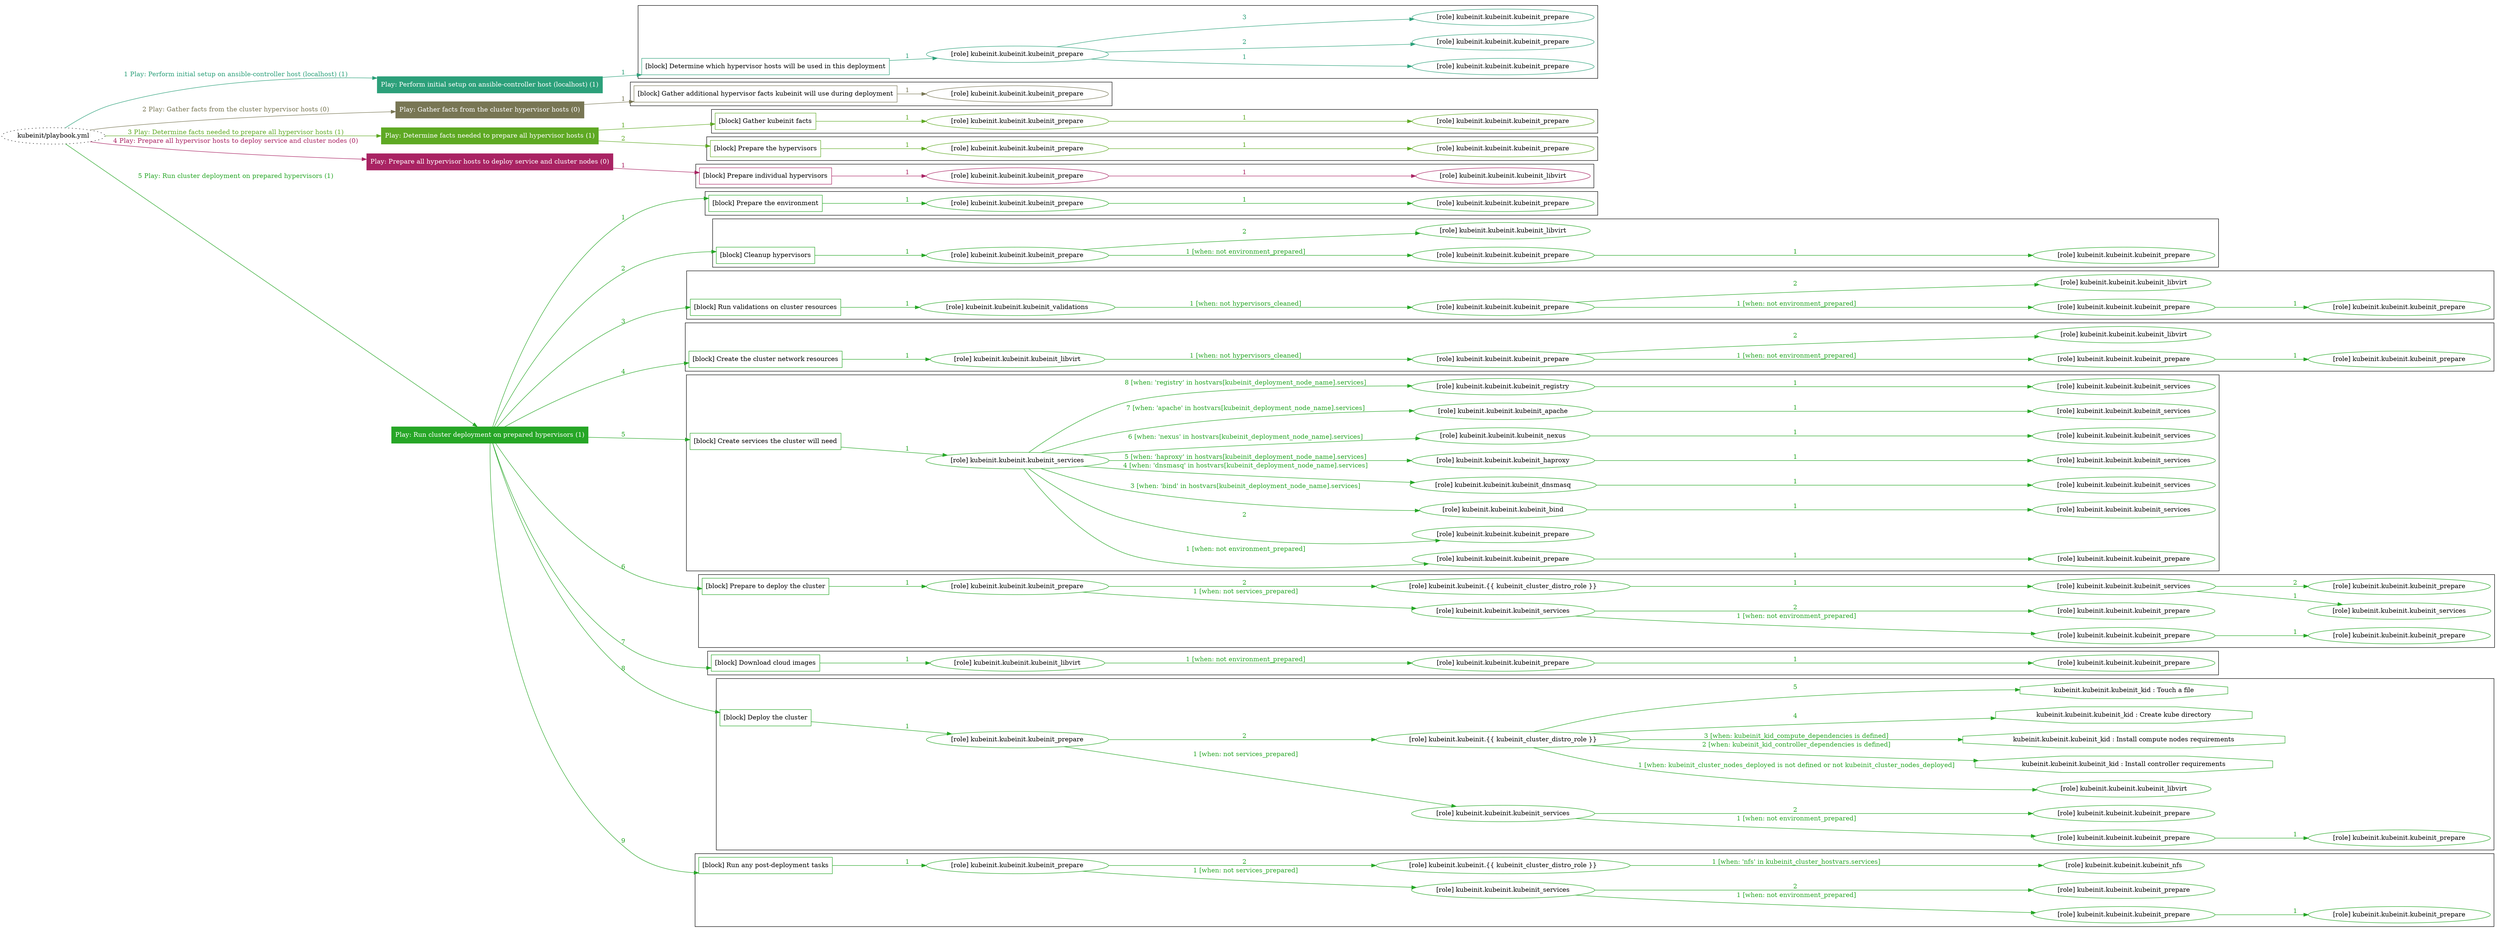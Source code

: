 digraph {
	graph [concentrate=true ordering=in rankdir=LR ratio=fill]
	edge [esep=5 sep=10]
	"kubeinit/playbook.yml" [URL="/home/runner/work/kubeinit/kubeinit/kubeinit/playbook.yml" id=playbook_45fd678a style=dotted]
	"kubeinit/playbook.yml" -> play_376bae9d [label="1 Play: Perform initial setup on ansible-controller host (localhost) (1)" color="#2ca07a" fontcolor="#2ca07a" id=edge_playbook_45fd678a_play_376bae9d labeltooltip="1 Play: Perform initial setup on ansible-controller host (localhost) (1)" tooltip="1 Play: Perform initial setup on ansible-controller host (localhost) (1)"]
	subgraph "Play: Perform initial setup on ansible-controller host (localhost) (1)" {
		play_376bae9d [label="Play: Perform initial setup on ansible-controller host (localhost) (1)" URL="/home/runner/work/kubeinit/kubeinit/kubeinit/playbook.yml" color="#2ca07a" fontcolor="#ffffff" id=play_376bae9d shape=box style=filled tooltip=localhost]
		play_376bae9d -> block_233821d1 [label=1 color="#2ca07a" fontcolor="#2ca07a" id=edge_1_play_376bae9d_block_233821d1 labeltooltip=1 tooltip=1]
		subgraph cluster_block_233821d1 {
			block_233821d1 [label="[block] Determine which hypervisor hosts will be used in this deployment" URL="/home/runner/work/kubeinit/kubeinit/kubeinit/playbook.yml" color="#2ca07a" id=block_233821d1 labeltooltip="Determine which hypervisor hosts will be used in this deployment" shape=box tooltip="Determine which hypervisor hosts will be used in this deployment"]
			block_233821d1 -> role_be4a40f1 [label="1 " color="#2ca07a" fontcolor="#2ca07a" id=edge_1_block_233821d1_role_be4a40f1 labeltooltip="1 " tooltip="1 "]
			subgraph "kubeinit.kubeinit.kubeinit_prepare" {
				role_be4a40f1 [label="[role] kubeinit.kubeinit.kubeinit_prepare" URL="/home/runner/work/kubeinit/kubeinit/kubeinit/playbook.yml" color="#2ca07a" id=role_be4a40f1 tooltip="kubeinit.kubeinit.kubeinit_prepare"]
				role_be4a40f1 -> role_fe95a66f [label="1 " color="#2ca07a" fontcolor="#2ca07a" id=edge_1_role_be4a40f1_role_fe95a66f labeltooltip="1 " tooltip="1 "]
				subgraph "kubeinit.kubeinit.kubeinit_prepare" {
					role_fe95a66f [label="[role] kubeinit.kubeinit.kubeinit_prepare" URL="/home/runner/.ansible/collections/ansible_collections/kubeinit/kubeinit/roles/kubeinit_prepare/tasks/build_hypervisors_group.yml" color="#2ca07a" id=role_fe95a66f tooltip="kubeinit.kubeinit.kubeinit_prepare"]
				}
				role_be4a40f1 -> role_d4097fd9 [label="2 " color="#2ca07a" fontcolor="#2ca07a" id=edge_2_role_be4a40f1_role_d4097fd9 labeltooltip="2 " tooltip="2 "]
				subgraph "kubeinit.kubeinit.kubeinit_prepare" {
					role_d4097fd9 [label="[role] kubeinit.kubeinit.kubeinit_prepare" URL="/home/runner/.ansible/collections/ansible_collections/kubeinit/kubeinit/roles/kubeinit_prepare/tasks/build_hypervisors_group.yml" color="#2ca07a" id=role_d4097fd9 tooltip="kubeinit.kubeinit.kubeinit_prepare"]
				}
				role_be4a40f1 -> role_b31da68c [label="3 " color="#2ca07a" fontcolor="#2ca07a" id=edge_3_role_be4a40f1_role_b31da68c labeltooltip="3 " tooltip="3 "]
				subgraph "kubeinit.kubeinit.kubeinit_prepare" {
					role_b31da68c [label="[role] kubeinit.kubeinit.kubeinit_prepare" URL="/home/runner/.ansible/collections/ansible_collections/kubeinit/kubeinit/roles/kubeinit_prepare/tasks/build_hypervisors_group.yml" color="#2ca07a" id=role_b31da68c tooltip="kubeinit.kubeinit.kubeinit_prepare"]
				}
			}
		}
	}
	"kubeinit/playbook.yml" -> play_ebeb1e98 [label="2 Play: Gather facts from the cluster hypervisor hosts (0)" color="#787654" fontcolor="#787654" id=edge_playbook_45fd678a_play_ebeb1e98 labeltooltip="2 Play: Gather facts from the cluster hypervisor hosts (0)" tooltip="2 Play: Gather facts from the cluster hypervisor hosts (0)"]
	subgraph "Play: Gather facts from the cluster hypervisor hosts (0)" {
		play_ebeb1e98 [label="Play: Gather facts from the cluster hypervisor hosts (0)" URL="/home/runner/work/kubeinit/kubeinit/kubeinit/playbook.yml" color="#787654" fontcolor="#ffffff" id=play_ebeb1e98 shape=box style=filled tooltip="Play: Gather facts from the cluster hypervisor hosts (0)"]
		play_ebeb1e98 -> block_9317583a [label=1 color="#787654" fontcolor="#787654" id=edge_1_play_ebeb1e98_block_9317583a labeltooltip=1 tooltip=1]
		subgraph cluster_block_9317583a {
			block_9317583a [label="[block] Gather additional hypervisor facts kubeinit will use during deployment" URL="/home/runner/work/kubeinit/kubeinit/kubeinit/playbook.yml" color="#787654" id=block_9317583a labeltooltip="Gather additional hypervisor facts kubeinit will use during deployment" shape=box tooltip="Gather additional hypervisor facts kubeinit will use during deployment"]
			block_9317583a -> role_b0a55667 [label="1 " color="#787654" fontcolor="#787654" id=edge_1_block_9317583a_role_b0a55667 labeltooltip="1 " tooltip="1 "]
			subgraph "kubeinit.kubeinit.kubeinit_prepare" {
				role_b0a55667 [label="[role] kubeinit.kubeinit.kubeinit_prepare" URL="/home/runner/work/kubeinit/kubeinit/kubeinit/playbook.yml" color="#787654" id=role_b0a55667 tooltip="kubeinit.kubeinit.kubeinit_prepare"]
			}
		}
	}
	"kubeinit/playbook.yml" -> play_f2d4be3b [label="3 Play: Determine facts needed to prepare all hypervisor hosts (1)" color="#5ea923" fontcolor="#5ea923" id=edge_playbook_45fd678a_play_f2d4be3b labeltooltip="3 Play: Determine facts needed to prepare all hypervisor hosts (1)" tooltip="3 Play: Determine facts needed to prepare all hypervisor hosts (1)"]
	subgraph "Play: Determine facts needed to prepare all hypervisor hosts (1)" {
		play_f2d4be3b [label="Play: Determine facts needed to prepare all hypervisor hosts (1)" URL="/home/runner/work/kubeinit/kubeinit/kubeinit/playbook.yml" color="#5ea923" fontcolor="#ffffff" id=play_f2d4be3b shape=box style=filled tooltip=localhost]
		play_f2d4be3b -> block_19f836ed [label=1 color="#5ea923" fontcolor="#5ea923" id=edge_1_play_f2d4be3b_block_19f836ed labeltooltip=1 tooltip=1]
		subgraph cluster_block_19f836ed {
			block_19f836ed [label="[block] Gather kubeinit facts" URL="/home/runner/work/kubeinit/kubeinit/kubeinit/playbook.yml" color="#5ea923" id=block_19f836ed labeltooltip="Gather kubeinit facts" shape=box tooltip="Gather kubeinit facts"]
			block_19f836ed -> role_85833094 [label="1 " color="#5ea923" fontcolor="#5ea923" id=edge_1_block_19f836ed_role_85833094 labeltooltip="1 " tooltip="1 "]
			subgraph "kubeinit.kubeinit.kubeinit_prepare" {
				role_85833094 [label="[role] kubeinit.kubeinit.kubeinit_prepare" URL="/home/runner/work/kubeinit/kubeinit/kubeinit/playbook.yml" color="#5ea923" id=role_85833094 tooltip="kubeinit.kubeinit.kubeinit_prepare"]
				role_85833094 -> role_f6c1496a [label="1 " color="#5ea923" fontcolor="#5ea923" id=edge_1_role_85833094_role_f6c1496a labeltooltip="1 " tooltip="1 "]
				subgraph "kubeinit.kubeinit.kubeinit_prepare" {
					role_f6c1496a [label="[role] kubeinit.kubeinit.kubeinit_prepare" URL="/home/runner/.ansible/collections/ansible_collections/kubeinit/kubeinit/roles/kubeinit_prepare/tasks/gather_kubeinit_facts.yml" color="#5ea923" id=role_f6c1496a tooltip="kubeinit.kubeinit.kubeinit_prepare"]
				}
			}
		}
		play_f2d4be3b -> block_0a83ab97 [label=2 color="#5ea923" fontcolor="#5ea923" id=edge_2_play_f2d4be3b_block_0a83ab97 labeltooltip=2 tooltip=2]
		subgraph cluster_block_0a83ab97 {
			block_0a83ab97 [label="[block] Prepare the hypervisors" URL="/home/runner/work/kubeinit/kubeinit/kubeinit/playbook.yml" color="#5ea923" id=block_0a83ab97 labeltooltip="Prepare the hypervisors" shape=box tooltip="Prepare the hypervisors"]
			block_0a83ab97 -> role_cd533469 [label="1 " color="#5ea923" fontcolor="#5ea923" id=edge_1_block_0a83ab97_role_cd533469 labeltooltip="1 " tooltip="1 "]
			subgraph "kubeinit.kubeinit.kubeinit_prepare" {
				role_cd533469 [label="[role] kubeinit.kubeinit.kubeinit_prepare" URL="/home/runner/work/kubeinit/kubeinit/kubeinit/playbook.yml" color="#5ea923" id=role_cd533469 tooltip="kubeinit.kubeinit.kubeinit_prepare"]
				role_cd533469 -> role_d1a1faf5 [label="1 " color="#5ea923" fontcolor="#5ea923" id=edge_1_role_cd533469_role_d1a1faf5 labeltooltip="1 " tooltip="1 "]
				subgraph "kubeinit.kubeinit.kubeinit_prepare" {
					role_d1a1faf5 [label="[role] kubeinit.kubeinit.kubeinit_prepare" URL="/home/runner/.ansible/collections/ansible_collections/kubeinit/kubeinit/roles/kubeinit_prepare/tasks/gather_kubeinit_facts.yml" color="#5ea923" id=role_d1a1faf5 tooltip="kubeinit.kubeinit.kubeinit_prepare"]
				}
			}
		}
	}
	"kubeinit/playbook.yml" -> play_a014f252 [label="4 Play: Prepare all hypervisor hosts to deploy service and cluster nodes (0)" color="#a92363" fontcolor="#a92363" id=edge_playbook_45fd678a_play_a014f252 labeltooltip="4 Play: Prepare all hypervisor hosts to deploy service and cluster nodes (0)" tooltip="4 Play: Prepare all hypervisor hosts to deploy service and cluster nodes (0)"]
	subgraph "Play: Prepare all hypervisor hosts to deploy service and cluster nodes (0)" {
		play_a014f252 [label="Play: Prepare all hypervisor hosts to deploy service and cluster nodes (0)" URL="/home/runner/work/kubeinit/kubeinit/kubeinit/playbook.yml" color="#a92363" fontcolor="#ffffff" id=play_a014f252 shape=box style=filled tooltip="Play: Prepare all hypervisor hosts to deploy service and cluster nodes (0)"]
		play_a014f252 -> block_ded876a7 [label=1 color="#a92363" fontcolor="#a92363" id=edge_1_play_a014f252_block_ded876a7 labeltooltip=1 tooltip=1]
		subgraph cluster_block_ded876a7 {
			block_ded876a7 [label="[block] Prepare individual hypervisors" URL="/home/runner/work/kubeinit/kubeinit/kubeinit/playbook.yml" color="#a92363" id=block_ded876a7 labeltooltip="Prepare individual hypervisors" shape=box tooltip="Prepare individual hypervisors"]
			block_ded876a7 -> role_7f8a72e3 [label="1 " color="#a92363" fontcolor="#a92363" id=edge_1_block_ded876a7_role_7f8a72e3 labeltooltip="1 " tooltip="1 "]
			subgraph "kubeinit.kubeinit.kubeinit_prepare" {
				role_7f8a72e3 [label="[role] kubeinit.kubeinit.kubeinit_prepare" URL="/home/runner/work/kubeinit/kubeinit/kubeinit/playbook.yml" color="#a92363" id=role_7f8a72e3 tooltip="kubeinit.kubeinit.kubeinit_prepare"]
				role_7f8a72e3 -> role_8cd3d6c2 [label="1 " color="#a92363" fontcolor="#a92363" id=edge_1_role_7f8a72e3_role_8cd3d6c2 labeltooltip="1 " tooltip="1 "]
				subgraph "kubeinit.kubeinit.kubeinit_libvirt" {
					role_8cd3d6c2 [label="[role] kubeinit.kubeinit.kubeinit_libvirt" URL="/home/runner/.ansible/collections/ansible_collections/kubeinit/kubeinit/roles/kubeinit_prepare/tasks/prepare_hypervisor.yml" color="#a92363" id=role_8cd3d6c2 tooltip="kubeinit.kubeinit.kubeinit_libvirt"]
				}
			}
		}
	}
	"kubeinit/playbook.yml" -> play_9a990821 [label="5 Play: Run cluster deployment on prepared hypervisors (1)" color="#26a626" fontcolor="#26a626" id=edge_playbook_45fd678a_play_9a990821 labeltooltip="5 Play: Run cluster deployment on prepared hypervisors (1)" tooltip="5 Play: Run cluster deployment on prepared hypervisors (1)"]
	subgraph "Play: Run cluster deployment on prepared hypervisors (1)" {
		play_9a990821 [label="Play: Run cluster deployment on prepared hypervisors (1)" URL="/home/runner/work/kubeinit/kubeinit/kubeinit/playbook.yml" color="#26a626" fontcolor="#ffffff" id=play_9a990821 shape=box style=filled tooltip=localhost]
		play_9a990821 -> block_57ac4847 [label=1 color="#26a626" fontcolor="#26a626" id=edge_1_play_9a990821_block_57ac4847 labeltooltip=1 tooltip=1]
		subgraph cluster_block_57ac4847 {
			block_57ac4847 [label="[block] Prepare the environment" URL="/home/runner/work/kubeinit/kubeinit/kubeinit/playbook.yml" color="#26a626" id=block_57ac4847 labeltooltip="Prepare the environment" shape=box tooltip="Prepare the environment"]
			block_57ac4847 -> role_d3f3e065 [label="1 " color="#26a626" fontcolor="#26a626" id=edge_1_block_57ac4847_role_d3f3e065 labeltooltip="1 " tooltip="1 "]
			subgraph "kubeinit.kubeinit.kubeinit_prepare" {
				role_d3f3e065 [label="[role] kubeinit.kubeinit.kubeinit_prepare" URL="/home/runner/work/kubeinit/kubeinit/kubeinit/playbook.yml" color="#26a626" id=role_d3f3e065 tooltip="kubeinit.kubeinit.kubeinit_prepare"]
				role_d3f3e065 -> role_3e6c8208 [label="1 " color="#26a626" fontcolor="#26a626" id=edge_1_role_d3f3e065_role_3e6c8208 labeltooltip="1 " tooltip="1 "]
				subgraph "kubeinit.kubeinit.kubeinit_prepare" {
					role_3e6c8208 [label="[role] kubeinit.kubeinit.kubeinit_prepare" URL="/home/runner/.ansible/collections/ansible_collections/kubeinit/kubeinit/roles/kubeinit_prepare/tasks/gather_kubeinit_facts.yml" color="#26a626" id=role_3e6c8208 tooltip="kubeinit.kubeinit.kubeinit_prepare"]
				}
			}
		}
		play_9a990821 -> block_ce26da5e [label=2 color="#26a626" fontcolor="#26a626" id=edge_2_play_9a990821_block_ce26da5e labeltooltip=2 tooltip=2]
		subgraph cluster_block_ce26da5e {
			block_ce26da5e [label="[block] Cleanup hypervisors" URL="/home/runner/work/kubeinit/kubeinit/kubeinit/playbook.yml" color="#26a626" id=block_ce26da5e labeltooltip="Cleanup hypervisors" shape=box tooltip="Cleanup hypervisors"]
			block_ce26da5e -> role_9545e1b0 [label="1 " color="#26a626" fontcolor="#26a626" id=edge_1_block_ce26da5e_role_9545e1b0 labeltooltip="1 " tooltip="1 "]
			subgraph "kubeinit.kubeinit.kubeinit_prepare" {
				role_9545e1b0 [label="[role] kubeinit.kubeinit.kubeinit_prepare" URL="/home/runner/work/kubeinit/kubeinit/kubeinit/playbook.yml" color="#26a626" id=role_9545e1b0 tooltip="kubeinit.kubeinit.kubeinit_prepare"]
				role_9545e1b0 -> role_8a349579 [label="1 [when: not environment_prepared]" color="#26a626" fontcolor="#26a626" id=edge_1_role_9545e1b0_role_8a349579 labeltooltip="1 [when: not environment_prepared]" tooltip="1 [when: not environment_prepared]"]
				subgraph "kubeinit.kubeinit.kubeinit_prepare" {
					role_8a349579 [label="[role] kubeinit.kubeinit.kubeinit_prepare" URL="/home/runner/.ansible/collections/ansible_collections/kubeinit/kubeinit/roles/kubeinit_prepare/tasks/cleanup_hypervisors.yml" color="#26a626" id=role_8a349579 tooltip="kubeinit.kubeinit.kubeinit_prepare"]
					role_8a349579 -> role_fd1faba4 [label="1 " color="#26a626" fontcolor="#26a626" id=edge_1_role_8a349579_role_fd1faba4 labeltooltip="1 " tooltip="1 "]
					subgraph "kubeinit.kubeinit.kubeinit_prepare" {
						role_fd1faba4 [label="[role] kubeinit.kubeinit.kubeinit_prepare" URL="/home/runner/.ansible/collections/ansible_collections/kubeinit/kubeinit/roles/kubeinit_prepare/tasks/gather_kubeinit_facts.yml" color="#26a626" id=role_fd1faba4 tooltip="kubeinit.kubeinit.kubeinit_prepare"]
					}
				}
				role_9545e1b0 -> role_2e5cda83 [label="2 " color="#26a626" fontcolor="#26a626" id=edge_2_role_9545e1b0_role_2e5cda83 labeltooltip="2 " tooltip="2 "]
				subgraph "kubeinit.kubeinit.kubeinit_libvirt" {
					role_2e5cda83 [label="[role] kubeinit.kubeinit.kubeinit_libvirt" URL="/home/runner/.ansible/collections/ansible_collections/kubeinit/kubeinit/roles/kubeinit_prepare/tasks/cleanup_hypervisors.yml" color="#26a626" id=role_2e5cda83 tooltip="kubeinit.kubeinit.kubeinit_libvirt"]
				}
			}
		}
		play_9a990821 -> block_f1e3d3e3 [label=3 color="#26a626" fontcolor="#26a626" id=edge_3_play_9a990821_block_f1e3d3e3 labeltooltip=3 tooltip=3]
		subgraph cluster_block_f1e3d3e3 {
			block_f1e3d3e3 [label="[block] Run validations on cluster resources" URL="/home/runner/work/kubeinit/kubeinit/kubeinit/playbook.yml" color="#26a626" id=block_f1e3d3e3 labeltooltip="Run validations on cluster resources" shape=box tooltip="Run validations on cluster resources"]
			block_f1e3d3e3 -> role_e246262a [label="1 " color="#26a626" fontcolor="#26a626" id=edge_1_block_f1e3d3e3_role_e246262a labeltooltip="1 " tooltip="1 "]
			subgraph "kubeinit.kubeinit.kubeinit_validations" {
				role_e246262a [label="[role] kubeinit.kubeinit.kubeinit_validations" URL="/home/runner/work/kubeinit/kubeinit/kubeinit/playbook.yml" color="#26a626" id=role_e246262a tooltip="kubeinit.kubeinit.kubeinit_validations"]
				role_e246262a -> role_d25a98af [label="1 [when: not hypervisors_cleaned]" color="#26a626" fontcolor="#26a626" id=edge_1_role_e246262a_role_d25a98af labeltooltip="1 [when: not hypervisors_cleaned]" tooltip="1 [when: not hypervisors_cleaned]"]
				subgraph "kubeinit.kubeinit.kubeinit_prepare" {
					role_d25a98af [label="[role] kubeinit.kubeinit.kubeinit_prepare" URL="/home/runner/.ansible/collections/ansible_collections/kubeinit/kubeinit/roles/kubeinit_validations/tasks/main.yml" color="#26a626" id=role_d25a98af tooltip="kubeinit.kubeinit.kubeinit_prepare"]
					role_d25a98af -> role_287dbc01 [label="1 [when: not environment_prepared]" color="#26a626" fontcolor="#26a626" id=edge_1_role_d25a98af_role_287dbc01 labeltooltip="1 [when: not environment_prepared]" tooltip="1 [when: not environment_prepared]"]
					subgraph "kubeinit.kubeinit.kubeinit_prepare" {
						role_287dbc01 [label="[role] kubeinit.kubeinit.kubeinit_prepare" URL="/home/runner/.ansible/collections/ansible_collections/kubeinit/kubeinit/roles/kubeinit_prepare/tasks/cleanup_hypervisors.yml" color="#26a626" id=role_287dbc01 tooltip="kubeinit.kubeinit.kubeinit_prepare"]
						role_287dbc01 -> role_1b86ce89 [label="1 " color="#26a626" fontcolor="#26a626" id=edge_1_role_287dbc01_role_1b86ce89 labeltooltip="1 " tooltip="1 "]
						subgraph "kubeinit.kubeinit.kubeinit_prepare" {
							role_1b86ce89 [label="[role] kubeinit.kubeinit.kubeinit_prepare" URL="/home/runner/.ansible/collections/ansible_collections/kubeinit/kubeinit/roles/kubeinit_prepare/tasks/gather_kubeinit_facts.yml" color="#26a626" id=role_1b86ce89 tooltip="kubeinit.kubeinit.kubeinit_prepare"]
						}
					}
					role_d25a98af -> role_015d07b6 [label="2 " color="#26a626" fontcolor="#26a626" id=edge_2_role_d25a98af_role_015d07b6 labeltooltip="2 " tooltip="2 "]
					subgraph "kubeinit.kubeinit.kubeinit_libvirt" {
						role_015d07b6 [label="[role] kubeinit.kubeinit.kubeinit_libvirt" URL="/home/runner/.ansible/collections/ansible_collections/kubeinit/kubeinit/roles/kubeinit_prepare/tasks/cleanup_hypervisors.yml" color="#26a626" id=role_015d07b6 tooltip="kubeinit.kubeinit.kubeinit_libvirt"]
					}
				}
			}
		}
		play_9a990821 -> block_d9a8015d [label=4 color="#26a626" fontcolor="#26a626" id=edge_4_play_9a990821_block_d9a8015d labeltooltip=4 tooltip=4]
		subgraph cluster_block_d9a8015d {
			block_d9a8015d [label="[block] Create the cluster network resources" URL="/home/runner/work/kubeinit/kubeinit/kubeinit/playbook.yml" color="#26a626" id=block_d9a8015d labeltooltip="Create the cluster network resources" shape=box tooltip="Create the cluster network resources"]
			block_d9a8015d -> role_fe7cd54e [label="1 " color="#26a626" fontcolor="#26a626" id=edge_1_block_d9a8015d_role_fe7cd54e labeltooltip="1 " tooltip="1 "]
			subgraph "kubeinit.kubeinit.kubeinit_libvirt" {
				role_fe7cd54e [label="[role] kubeinit.kubeinit.kubeinit_libvirt" URL="/home/runner/work/kubeinit/kubeinit/kubeinit/playbook.yml" color="#26a626" id=role_fe7cd54e tooltip="kubeinit.kubeinit.kubeinit_libvirt"]
				role_fe7cd54e -> role_7145554e [label="1 [when: not hypervisors_cleaned]" color="#26a626" fontcolor="#26a626" id=edge_1_role_fe7cd54e_role_7145554e labeltooltip="1 [when: not hypervisors_cleaned]" tooltip="1 [when: not hypervisors_cleaned]"]
				subgraph "kubeinit.kubeinit.kubeinit_prepare" {
					role_7145554e [label="[role] kubeinit.kubeinit.kubeinit_prepare" URL="/home/runner/.ansible/collections/ansible_collections/kubeinit/kubeinit/roles/kubeinit_libvirt/tasks/create_network.yml" color="#26a626" id=role_7145554e tooltip="kubeinit.kubeinit.kubeinit_prepare"]
					role_7145554e -> role_e163d684 [label="1 [when: not environment_prepared]" color="#26a626" fontcolor="#26a626" id=edge_1_role_7145554e_role_e163d684 labeltooltip="1 [when: not environment_prepared]" tooltip="1 [when: not environment_prepared]"]
					subgraph "kubeinit.kubeinit.kubeinit_prepare" {
						role_e163d684 [label="[role] kubeinit.kubeinit.kubeinit_prepare" URL="/home/runner/.ansible/collections/ansible_collections/kubeinit/kubeinit/roles/kubeinit_prepare/tasks/cleanup_hypervisors.yml" color="#26a626" id=role_e163d684 tooltip="kubeinit.kubeinit.kubeinit_prepare"]
						role_e163d684 -> role_35d55440 [label="1 " color="#26a626" fontcolor="#26a626" id=edge_1_role_e163d684_role_35d55440 labeltooltip="1 " tooltip="1 "]
						subgraph "kubeinit.kubeinit.kubeinit_prepare" {
							role_35d55440 [label="[role] kubeinit.kubeinit.kubeinit_prepare" URL="/home/runner/.ansible/collections/ansible_collections/kubeinit/kubeinit/roles/kubeinit_prepare/tasks/gather_kubeinit_facts.yml" color="#26a626" id=role_35d55440 tooltip="kubeinit.kubeinit.kubeinit_prepare"]
						}
					}
					role_7145554e -> role_aa2feed0 [label="2 " color="#26a626" fontcolor="#26a626" id=edge_2_role_7145554e_role_aa2feed0 labeltooltip="2 " tooltip="2 "]
					subgraph "kubeinit.kubeinit.kubeinit_libvirt" {
						role_aa2feed0 [label="[role] kubeinit.kubeinit.kubeinit_libvirt" URL="/home/runner/.ansible/collections/ansible_collections/kubeinit/kubeinit/roles/kubeinit_prepare/tasks/cleanup_hypervisors.yml" color="#26a626" id=role_aa2feed0 tooltip="kubeinit.kubeinit.kubeinit_libvirt"]
					}
				}
			}
		}
		play_9a990821 -> block_95b808ed [label=5 color="#26a626" fontcolor="#26a626" id=edge_5_play_9a990821_block_95b808ed labeltooltip=5 tooltip=5]
		subgraph cluster_block_95b808ed {
			block_95b808ed [label="[block] Create services the cluster will need" URL="/home/runner/work/kubeinit/kubeinit/kubeinit/playbook.yml" color="#26a626" id=block_95b808ed labeltooltip="Create services the cluster will need" shape=box tooltip="Create services the cluster will need"]
			block_95b808ed -> role_1ab96747 [label="1 " color="#26a626" fontcolor="#26a626" id=edge_1_block_95b808ed_role_1ab96747 labeltooltip="1 " tooltip="1 "]
			subgraph "kubeinit.kubeinit.kubeinit_services" {
				role_1ab96747 [label="[role] kubeinit.kubeinit.kubeinit_services" URL="/home/runner/work/kubeinit/kubeinit/kubeinit/playbook.yml" color="#26a626" id=role_1ab96747 tooltip="kubeinit.kubeinit.kubeinit_services"]
				role_1ab96747 -> role_f426c39d [label="1 [when: not environment_prepared]" color="#26a626" fontcolor="#26a626" id=edge_1_role_1ab96747_role_f426c39d labeltooltip="1 [when: not environment_prepared]" tooltip="1 [when: not environment_prepared]"]
				subgraph "kubeinit.kubeinit.kubeinit_prepare" {
					role_f426c39d [label="[role] kubeinit.kubeinit.kubeinit_prepare" URL="/home/runner/.ansible/collections/ansible_collections/kubeinit/kubeinit/roles/kubeinit_services/tasks/main.yml" color="#26a626" id=role_f426c39d tooltip="kubeinit.kubeinit.kubeinit_prepare"]
					role_f426c39d -> role_3d4068b4 [label="1 " color="#26a626" fontcolor="#26a626" id=edge_1_role_f426c39d_role_3d4068b4 labeltooltip="1 " tooltip="1 "]
					subgraph "kubeinit.kubeinit.kubeinit_prepare" {
						role_3d4068b4 [label="[role] kubeinit.kubeinit.kubeinit_prepare" URL="/home/runner/.ansible/collections/ansible_collections/kubeinit/kubeinit/roles/kubeinit_prepare/tasks/gather_kubeinit_facts.yml" color="#26a626" id=role_3d4068b4 tooltip="kubeinit.kubeinit.kubeinit_prepare"]
					}
				}
				role_1ab96747 -> role_8bf4809b [label="2 " color="#26a626" fontcolor="#26a626" id=edge_2_role_1ab96747_role_8bf4809b labeltooltip="2 " tooltip="2 "]
				subgraph "kubeinit.kubeinit.kubeinit_prepare" {
					role_8bf4809b [label="[role] kubeinit.kubeinit.kubeinit_prepare" URL="/home/runner/.ansible/collections/ansible_collections/kubeinit/kubeinit/roles/kubeinit_services/tasks/00_create_service_pod.yml" color="#26a626" id=role_8bf4809b tooltip="kubeinit.kubeinit.kubeinit_prepare"]
				}
				role_1ab96747 -> role_bf60667f [label="3 [when: 'bind' in hostvars[kubeinit_deployment_node_name].services]" color="#26a626" fontcolor="#26a626" id=edge_3_role_1ab96747_role_bf60667f labeltooltip="3 [when: 'bind' in hostvars[kubeinit_deployment_node_name].services]" tooltip="3 [when: 'bind' in hostvars[kubeinit_deployment_node_name].services]"]
				subgraph "kubeinit.kubeinit.kubeinit_bind" {
					role_bf60667f [label="[role] kubeinit.kubeinit.kubeinit_bind" URL="/home/runner/.ansible/collections/ansible_collections/kubeinit/kubeinit/roles/kubeinit_services/tasks/start_services_containers.yml" color="#26a626" id=role_bf60667f tooltip="kubeinit.kubeinit.kubeinit_bind"]
					role_bf60667f -> role_f0cac618 [label="1 " color="#26a626" fontcolor="#26a626" id=edge_1_role_bf60667f_role_f0cac618 labeltooltip="1 " tooltip="1 "]
					subgraph "kubeinit.kubeinit.kubeinit_services" {
						role_f0cac618 [label="[role] kubeinit.kubeinit.kubeinit_services" URL="/home/runner/.ansible/collections/ansible_collections/kubeinit/kubeinit/roles/kubeinit_bind/tasks/main.yml" color="#26a626" id=role_f0cac618 tooltip="kubeinit.kubeinit.kubeinit_services"]
					}
				}
				role_1ab96747 -> role_a83f6bdb [label="4 [when: 'dnsmasq' in hostvars[kubeinit_deployment_node_name].services]" color="#26a626" fontcolor="#26a626" id=edge_4_role_1ab96747_role_a83f6bdb labeltooltip="4 [when: 'dnsmasq' in hostvars[kubeinit_deployment_node_name].services]" tooltip="4 [when: 'dnsmasq' in hostvars[kubeinit_deployment_node_name].services]"]
				subgraph "kubeinit.kubeinit.kubeinit_dnsmasq" {
					role_a83f6bdb [label="[role] kubeinit.kubeinit.kubeinit_dnsmasq" URL="/home/runner/.ansible/collections/ansible_collections/kubeinit/kubeinit/roles/kubeinit_services/tasks/start_services_containers.yml" color="#26a626" id=role_a83f6bdb tooltip="kubeinit.kubeinit.kubeinit_dnsmasq"]
					role_a83f6bdb -> role_04b9c9b6 [label="1 " color="#26a626" fontcolor="#26a626" id=edge_1_role_a83f6bdb_role_04b9c9b6 labeltooltip="1 " tooltip="1 "]
					subgraph "kubeinit.kubeinit.kubeinit_services" {
						role_04b9c9b6 [label="[role] kubeinit.kubeinit.kubeinit_services" URL="/home/runner/.ansible/collections/ansible_collections/kubeinit/kubeinit/roles/kubeinit_dnsmasq/tasks/main.yml" color="#26a626" id=role_04b9c9b6 tooltip="kubeinit.kubeinit.kubeinit_services"]
					}
				}
				role_1ab96747 -> role_45f73c58 [label="5 [when: 'haproxy' in hostvars[kubeinit_deployment_node_name].services]" color="#26a626" fontcolor="#26a626" id=edge_5_role_1ab96747_role_45f73c58 labeltooltip="5 [when: 'haproxy' in hostvars[kubeinit_deployment_node_name].services]" tooltip="5 [when: 'haproxy' in hostvars[kubeinit_deployment_node_name].services]"]
				subgraph "kubeinit.kubeinit.kubeinit_haproxy" {
					role_45f73c58 [label="[role] kubeinit.kubeinit.kubeinit_haproxy" URL="/home/runner/.ansible/collections/ansible_collections/kubeinit/kubeinit/roles/kubeinit_services/tasks/start_services_containers.yml" color="#26a626" id=role_45f73c58 tooltip="kubeinit.kubeinit.kubeinit_haproxy"]
					role_45f73c58 -> role_38019f03 [label="1 " color="#26a626" fontcolor="#26a626" id=edge_1_role_45f73c58_role_38019f03 labeltooltip="1 " tooltip="1 "]
					subgraph "kubeinit.kubeinit.kubeinit_services" {
						role_38019f03 [label="[role] kubeinit.kubeinit.kubeinit_services" URL="/home/runner/.ansible/collections/ansible_collections/kubeinit/kubeinit/roles/kubeinit_haproxy/tasks/main.yml" color="#26a626" id=role_38019f03 tooltip="kubeinit.kubeinit.kubeinit_services"]
					}
				}
				role_1ab96747 -> role_7b9b9fc6 [label="6 [when: 'nexus' in hostvars[kubeinit_deployment_node_name].services]" color="#26a626" fontcolor="#26a626" id=edge_6_role_1ab96747_role_7b9b9fc6 labeltooltip="6 [when: 'nexus' in hostvars[kubeinit_deployment_node_name].services]" tooltip="6 [when: 'nexus' in hostvars[kubeinit_deployment_node_name].services]"]
				subgraph "kubeinit.kubeinit.kubeinit_nexus" {
					role_7b9b9fc6 [label="[role] kubeinit.kubeinit.kubeinit_nexus" URL="/home/runner/.ansible/collections/ansible_collections/kubeinit/kubeinit/roles/kubeinit_services/tasks/start_services_containers.yml" color="#26a626" id=role_7b9b9fc6 tooltip="kubeinit.kubeinit.kubeinit_nexus"]
					role_7b9b9fc6 -> role_3a211615 [label="1 " color="#26a626" fontcolor="#26a626" id=edge_1_role_7b9b9fc6_role_3a211615 labeltooltip="1 " tooltip="1 "]
					subgraph "kubeinit.kubeinit.kubeinit_services" {
						role_3a211615 [label="[role] kubeinit.kubeinit.kubeinit_services" URL="/home/runner/.ansible/collections/ansible_collections/kubeinit/kubeinit/roles/kubeinit_nexus/tasks/main.yml" color="#26a626" id=role_3a211615 tooltip="kubeinit.kubeinit.kubeinit_services"]
					}
				}
				role_1ab96747 -> role_56275a71 [label="7 [when: 'apache' in hostvars[kubeinit_deployment_node_name].services]" color="#26a626" fontcolor="#26a626" id=edge_7_role_1ab96747_role_56275a71 labeltooltip="7 [when: 'apache' in hostvars[kubeinit_deployment_node_name].services]" tooltip="7 [when: 'apache' in hostvars[kubeinit_deployment_node_name].services]"]
				subgraph "kubeinit.kubeinit.kubeinit_apache" {
					role_56275a71 [label="[role] kubeinit.kubeinit.kubeinit_apache" URL="/home/runner/.ansible/collections/ansible_collections/kubeinit/kubeinit/roles/kubeinit_services/tasks/start_services_containers.yml" color="#26a626" id=role_56275a71 tooltip="kubeinit.kubeinit.kubeinit_apache"]
					role_56275a71 -> role_afc1dc92 [label="1 " color="#26a626" fontcolor="#26a626" id=edge_1_role_56275a71_role_afc1dc92 labeltooltip="1 " tooltip="1 "]
					subgraph "kubeinit.kubeinit.kubeinit_services" {
						role_afc1dc92 [label="[role] kubeinit.kubeinit.kubeinit_services" URL="/home/runner/.ansible/collections/ansible_collections/kubeinit/kubeinit/roles/kubeinit_apache/tasks/main.yml" color="#26a626" id=role_afc1dc92 tooltip="kubeinit.kubeinit.kubeinit_services"]
					}
				}
				role_1ab96747 -> role_c0499bc5 [label="8 [when: 'registry' in hostvars[kubeinit_deployment_node_name].services]" color="#26a626" fontcolor="#26a626" id=edge_8_role_1ab96747_role_c0499bc5 labeltooltip="8 [when: 'registry' in hostvars[kubeinit_deployment_node_name].services]" tooltip="8 [when: 'registry' in hostvars[kubeinit_deployment_node_name].services]"]
				subgraph "kubeinit.kubeinit.kubeinit_registry" {
					role_c0499bc5 [label="[role] kubeinit.kubeinit.kubeinit_registry" URL="/home/runner/.ansible/collections/ansible_collections/kubeinit/kubeinit/roles/kubeinit_services/tasks/start_services_containers.yml" color="#26a626" id=role_c0499bc5 tooltip="kubeinit.kubeinit.kubeinit_registry"]
					role_c0499bc5 -> role_a728a463 [label="1 " color="#26a626" fontcolor="#26a626" id=edge_1_role_c0499bc5_role_a728a463 labeltooltip="1 " tooltip="1 "]
					subgraph "kubeinit.kubeinit.kubeinit_services" {
						role_a728a463 [label="[role] kubeinit.kubeinit.kubeinit_services" URL="/home/runner/.ansible/collections/ansible_collections/kubeinit/kubeinit/roles/kubeinit_registry/tasks/main.yml" color="#26a626" id=role_a728a463 tooltip="kubeinit.kubeinit.kubeinit_services"]
					}
				}
			}
		}
		play_9a990821 -> block_e56e9951 [label=6 color="#26a626" fontcolor="#26a626" id=edge_6_play_9a990821_block_e56e9951 labeltooltip=6 tooltip=6]
		subgraph cluster_block_e56e9951 {
			block_e56e9951 [label="[block] Prepare to deploy the cluster" URL="/home/runner/work/kubeinit/kubeinit/kubeinit/playbook.yml" color="#26a626" id=block_e56e9951 labeltooltip="Prepare to deploy the cluster" shape=box tooltip="Prepare to deploy the cluster"]
			block_e56e9951 -> role_c793035b [label="1 " color="#26a626" fontcolor="#26a626" id=edge_1_block_e56e9951_role_c793035b labeltooltip="1 " tooltip="1 "]
			subgraph "kubeinit.kubeinit.kubeinit_prepare" {
				role_c793035b [label="[role] kubeinit.kubeinit.kubeinit_prepare" URL="/home/runner/work/kubeinit/kubeinit/kubeinit/playbook.yml" color="#26a626" id=role_c793035b tooltip="kubeinit.kubeinit.kubeinit_prepare"]
				role_c793035b -> role_76e38a40 [label="1 [when: not services_prepared]" color="#26a626" fontcolor="#26a626" id=edge_1_role_c793035b_role_76e38a40 labeltooltip="1 [when: not services_prepared]" tooltip="1 [when: not services_prepared]"]
				subgraph "kubeinit.kubeinit.kubeinit_services" {
					role_76e38a40 [label="[role] kubeinit.kubeinit.kubeinit_services" URL="/home/runner/.ansible/collections/ansible_collections/kubeinit/kubeinit/roles/kubeinit_prepare/tasks/prepare_cluster.yml" color="#26a626" id=role_76e38a40 tooltip="kubeinit.kubeinit.kubeinit_services"]
					role_76e38a40 -> role_cefef9f5 [label="1 [when: not environment_prepared]" color="#26a626" fontcolor="#26a626" id=edge_1_role_76e38a40_role_cefef9f5 labeltooltip="1 [when: not environment_prepared]" tooltip="1 [when: not environment_prepared]"]
					subgraph "kubeinit.kubeinit.kubeinit_prepare" {
						role_cefef9f5 [label="[role] kubeinit.kubeinit.kubeinit_prepare" URL="/home/runner/.ansible/collections/ansible_collections/kubeinit/kubeinit/roles/kubeinit_services/tasks/prepare_services.yml" color="#26a626" id=role_cefef9f5 tooltip="kubeinit.kubeinit.kubeinit_prepare"]
						role_cefef9f5 -> role_bcf7dd39 [label="1 " color="#26a626" fontcolor="#26a626" id=edge_1_role_cefef9f5_role_bcf7dd39 labeltooltip="1 " tooltip="1 "]
						subgraph "kubeinit.kubeinit.kubeinit_prepare" {
							role_bcf7dd39 [label="[role] kubeinit.kubeinit.kubeinit_prepare" URL="/home/runner/.ansible/collections/ansible_collections/kubeinit/kubeinit/roles/kubeinit_prepare/tasks/gather_kubeinit_facts.yml" color="#26a626" id=role_bcf7dd39 tooltip="kubeinit.kubeinit.kubeinit_prepare"]
						}
					}
					role_76e38a40 -> role_3676d7e2 [label="2 " color="#26a626" fontcolor="#26a626" id=edge_2_role_76e38a40_role_3676d7e2 labeltooltip="2 " tooltip="2 "]
					subgraph "kubeinit.kubeinit.kubeinit_prepare" {
						role_3676d7e2 [label="[role] kubeinit.kubeinit.kubeinit_prepare" URL="/home/runner/.ansible/collections/ansible_collections/kubeinit/kubeinit/roles/kubeinit_services/tasks/prepare_services.yml" color="#26a626" id=role_3676d7e2 tooltip="kubeinit.kubeinit.kubeinit_prepare"]
					}
				}
				role_c793035b -> role_a32f47ed [label="2 " color="#26a626" fontcolor="#26a626" id=edge_2_role_c793035b_role_a32f47ed labeltooltip="2 " tooltip="2 "]
				subgraph "kubeinit.kubeinit.{{ kubeinit_cluster_distro_role }}" {
					role_a32f47ed [label="[role] kubeinit.kubeinit.{{ kubeinit_cluster_distro_role }}" URL="/home/runner/.ansible/collections/ansible_collections/kubeinit/kubeinit/roles/kubeinit_prepare/tasks/prepare_cluster.yml" color="#26a626" id=role_a32f47ed tooltip="kubeinit.kubeinit.{{ kubeinit_cluster_distro_role }}"]
					role_a32f47ed -> role_465d6fed [label="1 " color="#26a626" fontcolor="#26a626" id=edge_1_role_a32f47ed_role_465d6fed labeltooltip="1 " tooltip="1 "]
					subgraph "kubeinit.kubeinit.kubeinit_services" {
						role_465d6fed [label="[role] kubeinit.kubeinit.kubeinit_services" URL="/home/runner/.ansible/collections/ansible_collections/kubeinit/kubeinit/roles/kubeinit_kid/tasks/prepare_cluster.yml" color="#26a626" id=role_465d6fed tooltip="kubeinit.kubeinit.kubeinit_services"]
						role_465d6fed -> role_4bcdd4f4 [label="1 " color="#26a626" fontcolor="#26a626" id=edge_1_role_465d6fed_role_4bcdd4f4 labeltooltip="1 " tooltip="1 "]
						subgraph "kubeinit.kubeinit.kubeinit_services" {
							role_4bcdd4f4 [label="[role] kubeinit.kubeinit.kubeinit_services" URL="/home/runner/.ansible/collections/ansible_collections/kubeinit/kubeinit/roles/kubeinit_services/tasks/create_provision_container.yml" color="#26a626" id=role_4bcdd4f4 tooltip="kubeinit.kubeinit.kubeinit_services"]
						}
						role_465d6fed -> role_d1781666 [label="2 " color="#26a626" fontcolor="#26a626" id=edge_2_role_465d6fed_role_d1781666 labeltooltip="2 " tooltip="2 "]
						subgraph "kubeinit.kubeinit.kubeinit_prepare" {
							role_d1781666 [label="[role] kubeinit.kubeinit.kubeinit_prepare" URL="/home/runner/.ansible/collections/ansible_collections/kubeinit/kubeinit/roles/kubeinit_services/tasks/create_provision_container.yml" color="#26a626" id=role_d1781666 tooltip="kubeinit.kubeinit.kubeinit_prepare"]
						}
					}
				}
			}
		}
		play_9a990821 -> block_c47f6818 [label=7 color="#26a626" fontcolor="#26a626" id=edge_7_play_9a990821_block_c47f6818 labeltooltip=7 tooltip=7]
		subgraph cluster_block_c47f6818 {
			block_c47f6818 [label="[block] Download cloud images" URL="/home/runner/work/kubeinit/kubeinit/kubeinit/playbook.yml" color="#26a626" id=block_c47f6818 labeltooltip="Download cloud images" shape=box tooltip="Download cloud images"]
			block_c47f6818 -> role_b66f2671 [label="1 " color="#26a626" fontcolor="#26a626" id=edge_1_block_c47f6818_role_b66f2671 labeltooltip="1 " tooltip="1 "]
			subgraph "kubeinit.kubeinit.kubeinit_libvirt" {
				role_b66f2671 [label="[role] kubeinit.kubeinit.kubeinit_libvirt" URL="/home/runner/work/kubeinit/kubeinit/kubeinit/playbook.yml" color="#26a626" id=role_b66f2671 tooltip="kubeinit.kubeinit.kubeinit_libvirt"]
				role_b66f2671 -> role_33e5e385 [label="1 [when: not environment_prepared]" color="#26a626" fontcolor="#26a626" id=edge_1_role_b66f2671_role_33e5e385 labeltooltip="1 [when: not environment_prepared]" tooltip="1 [when: not environment_prepared]"]
				subgraph "kubeinit.kubeinit.kubeinit_prepare" {
					role_33e5e385 [label="[role] kubeinit.kubeinit.kubeinit_prepare" URL="/home/runner/.ansible/collections/ansible_collections/kubeinit/kubeinit/roles/kubeinit_libvirt/tasks/download_cloud_images.yml" color="#26a626" id=role_33e5e385 tooltip="kubeinit.kubeinit.kubeinit_prepare"]
					role_33e5e385 -> role_28f1ed8c [label="1 " color="#26a626" fontcolor="#26a626" id=edge_1_role_33e5e385_role_28f1ed8c labeltooltip="1 " tooltip="1 "]
					subgraph "kubeinit.kubeinit.kubeinit_prepare" {
						role_28f1ed8c [label="[role] kubeinit.kubeinit.kubeinit_prepare" URL="/home/runner/.ansible/collections/ansible_collections/kubeinit/kubeinit/roles/kubeinit_prepare/tasks/gather_kubeinit_facts.yml" color="#26a626" id=role_28f1ed8c tooltip="kubeinit.kubeinit.kubeinit_prepare"]
					}
				}
			}
		}
		play_9a990821 -> block_06c04e22 [label=8 color="#26a626" fontcolor="#26a626" id=edge_8_play_9a990821_block_06c04e22 labeltooltip=8 tooltip=8]
		subgraph cluster_block_06c04e22 {
			block_06c04e22 [label="[block] Deploy the cluster" URL="/home/runner/work/kubeinit/kubeinit/kubeinit/playbook.yml" color="#26a626" id=block_06c04e22 labeltooltip="Deploy the cluster" shape=box tooltip="Deploy the cluster"]
			block_06c04e22 -> role_587ca165 [label="1 " color="#26a626" fontcolor="#26a626" id=edge_1_block_06c04e22_role_587ca165 labeltooltip="1 " tooltip="1 "]
			subgraph "kubeinit.kubeinit.kubeinit_prepare" {
				role_587ca165 [label="[role] kubeinit.kubeinit.kubeinit_prepare" URL="/home/runner/work/kubeinit/kubeinit/kubeinit/playbook.yml" color="#26a626" id=role_587ca165 tooltip="kubeinit.kubeinit.kubeinit_prepare"]
				role_587ca165 -> role_c6c2a680 [label="1 [when: not services_prepared]" color="#26a626" fontcolor="#26a626" id=edge_1_role_587ca165_role_c6c2a680 labeltooltip="1 [when: not services_prepared]" tooltip="1 [when: not services_prepared]"]
				subgraph "kubeinit.kubeinit.kubeinit_services" {
					role_c6c2a680 [label="[role] kubeinit.kubeinit.kubeinit_services" URL="/home/runner/.ansible/collections/ansible_collections/kubeinit/kubeinit/roles/kubeinit_prepare/tasks/deploy_cluster.yml" color="#26a626" id=role_c6c2a680 tooltip="kubeinit.kubeinit.kubeinit_services"]
					role_c6c2a680 -> role_0cd226ce [label="1 [when: not environment_prepared]" color="#26a626" fontcolor="#26a626" id=edge_1_role_c6c2a680_role_0cd226ce labeltooltip="1 [when: not environment_prepared]" tooltip="1 [when: not environment_prepared]"]
					subgraph "kubeinit.kubeinit.kubeinit_prepare" {
						role_0cd226ce [label="[role] kubeinit.kubeinit.kubeinit_prepare" URL="/home/runner/.ansible/collections/ansible_collections/kubeinit/kubeinit/roles/kubeinit_services/tasks/prepare_services.yml" color="#26a626" id=role_0cd226ce tooltip="kubeinit.kubeinit.kubeinit_prepare"]
						role_0cd226ce -> role_bad5f53d [label="1 " color="#26a626" fontcolor="#26a626" id=edge_1_role_0cd226ce_role_bad5f53d labeltooltip="1 " tooltip="1 "]
						subgraph "kubeinit.kubeinit.kubeinit_prepare" {
							role_bad5f53d [label="[role] kubeinit.kubeinit.kubeinit_prepare" URL="/home/runner/.ansible/collections/ansible_collections/kubeinit/kubeinit/roles/kubeinit_prepare/tasks/gather_kubeinit_facts.yml" color="#26a626" id=role_bad5f53d tooltip="kubeinit.kubeinit.kubeinit_prepare"]
						}
					}
					role_c6c2a680 -> role_59101845 [label="2 " color="#26a626" fontcolor="#26a626" id=edge_2_role_c6c2a680_role_59101845 labeltooltip="2 " tooltip="2 "]
					subgraph "kubeinit.kubeinit.kubeinit_prepare" {
						role_59101845 [label="[role] kubeinit.kubeinit.kubeinit_prepare" URL="/home/runner/.ansible/collections/ansible_collections/kubeinit/kubeinit/roles/kubeinit_services/tasks/prepare_services.yml" color="#26a626" id=role_59101845 tooltip="kubeinit.kubeinit.kubeinit_prepare"]
					}
				}
				role_587ca165 -> role_44613084 [label="2 " color="#26a626" fontcolor="#26a626" id=edge_2_role_587ca165_role_44613084 labeltooltip="2 " tooltip="2 "]
				subgraph "kubeinit.kubeinit.{{ kubeinit_cluster_distro_role }}" {
					role_44613084 [label="[role] kubeinit.kubeinit.{{ kubeinit_cluster_distro_role }}" URL="/home/runner/.ansible/collections/ansible_collections/kubeinit/kubeinit/roles/kubeinit_prepare/tasks/deploy_cluster.yml" color="#26a626" id=role_44613084 tooltip="kubeinit.kubeinit.{{ kubeinit_cluster_distro_role }}"]
					role_44613084 -> role_9cb615f9 [label="1 [when: kubeinit_cluster_nodes_deployed is not defined or not kubeinit_cluster_nodes_deployed]" color="#26a626" fontcolor="#26a626" id=edge_1_role_44613084_role_9cb615f9 labeltooltip="1 [when: kubeinit_cluster_nodes_deployed is not defined or not kubeinit_cluster_nodes_deployed]" tooltip="1 [when: kubeinit_cluster_nodes_deployed is not defined or not kubeinit_cluster_nodes_deployed]"]
					subgraph "kubeinit.kubeinit.kubeinit_libvirt" {
						role_9cb615f9 [label="[role] kubeinit.kubeinit.kubeinit_libvirt" URL="/home/runner/.ansible/collections/ansible_collections/kubeinit/kubeinit/roles/kubeinit_kid/tasks/main.yml" color="#26a626" id=role_9cb615f9 tooltip="kubeinit.kubeinit.kubeinit_libvirt"]
					}
					task_b268cc71 [label="kubeinit.kubeinit.kubeinit_kid : Install controller requirements" URL="/home/runner/.ansible/collections/ansible_collections/kubeinit/kubeinit/roles/kubeinit_kid/tasks/main.yml" color="#26a626" id=task_b268cc71 shape=octagon tooltip="kubeinit.kubeinit.kubeinit_kid : Install controller requirements"]
					role_44613084 -> task_b268cc71 [label="2 [when: kubeinit_kid_controller_dependencies is defined]" color="#26a626" fontcolor="#26a626" id=edge_2_role_44613084_task_b268cc71 labeltooltip="2 [when: kubeinit_kid_controller_dependencies is defined]" tooltip="2 [when: kubeinit_kid_controller_dependencies is defined]"]
					task_31a3e4cf [label="kubeinit.kubeinit.kubeinit_kid : Install compute nodes requirements" URL="/home/runner/.ansible/collections/ansible_collections/kubeinit/kubeinit/roles/kubeinit_kid/tasks/main.yml" color="#26a626" id=task_31a3e4cf shape=octagon tooltip="kubeinit.kubeinit.kubeinit_kid : Install compute nodes requirements"]
					role_44613084 -> task_31a3e4cf [label="3 [when: kubeinit_kid_compute_dependencies is defined]" color="#26a626" fontcolor="#26a626" id=edge_3_role_44613084_task_31a3e4cf labeltooltip="3 [when: kubeinit_kid_compute_dependencies is defined]" tooltip="3 [when: kubeinit_kid_compute_dependencies is defined]"]
					task_4f1ea210 [label="kubeinit.kubeinit.kubeinit_kid : Create kube directory" URL="/home/runner/.ansible/collections/ansible_collections/kubeinit/kubeinit/roles/kubeinit_kid/tasks/main.yml" color="#26a626" id=task_4f1ea210 shape=octagon tooltip="kubeinit.kubeinit.kubeinit_kid : Create kube directory"]
					role_44613084 -> task_4f1ea210 [label="4 " color="#26a626" fontcolor="#26a626" id=edge_4_role_44613084_task_4f1ea210 labeltooltip="4 " tooltip="4 "]
					task_94ad74f8 [label="kubeinit.kubeinit.kubeinit_kid : Touch a file" URL="/home/runner/.ansible/collections/ansible_collections/kubeinit/kubeinit/roles/kubeinit_kid/tasks/main.yml" color="#26a626" id=task_94ad74f8 shape=octagon tooltip="kubeinit.kubeinit.kubeinit_kid : Touch a file"]
					role_44613084 -> task_94ad74f8 [label="5 " color="#26a626" fontcolor="#26a626" id=edge_5_role_44613084_task_94ad74f8 labeltooltip="5 " tooltip="5 "]
				}
			}
		}
		play_9a990821 -> block_80036ab1 [label=9 color="#26a626" fontcolor="#26a626" id=edge_9_play_9a990821_block_80036ab1 labeltooltip=9 tooltip=9]
		subgraph cluster_block_80036ab1 {
			block_80036ab1 [label="[block] Run any post-deployment tasks" URL="/home/runner/work/kubeinit/kubeinit/kubeinit/playbook.yml" color="#26a626" id=block_80036ab1 labeltooltip="Run any post-deployment tasks" shape=box tooltip="Run any post-deployment tasks"]
			block_80036ab1 -> role_7018be89 [label="1 " color="#26a626" fontcolor="#26a626" id=edge_1_block_80036ab1_role_7018be89 labeltooltip="1 " tooltip="1 "]
			subgraph "kubeinit.kubeinit.kubeinit_prepare" {
				role_7018be89 [label="[role] kubeinit.kubeinit.kubeinit_prepare" URL="/home/runner/work/kubeinit/kubeinit/kubeinit/playbook.yml" color="#26a626" id=role_7018be89 tooltip="kubeinit.kubeinit.kubeinit_prepare"]
				role_7018be89 -> role_f9fc7ae3 [label="1 [when: not services_prepared]" color="#26a626" fontcolor="#26a626" id=edge_1_role_7018be89_role_f9fc7ae3 labeltooltip="1 [when: not services_prepared]" tooltip="1 [when: not services_prepared]"]
				subgraph "kubeinit.kubeinit.kubeinit_services" {
					role_f9fc7ae3 [label="[role] kubeinit.kubeinit.kubeinit_services" URL="/home/runner/.ansible/collections/ansible_collections/kubeinit/kubeinit/roles/kubeinit_prepare/tasks/post_deployment.yml" color="#26a626" id=role_f9fc7ae3 tooltip="kubeinit.kubeinit.kubeinit_services"]
					role_f9fc7ae3 -> role_7331f588 [label="1 [when: not environment_prepared]" color="#26a626" fontcolor="#26a626" id=edge_1_role_f9fc7ae3_role_7331f588 labeltooltip="1 [when: not environment_prepared]" tooltip="1 [when: not environment_prepared]"]
					subgraph "kubeinit.kubeinit.kubeinit_prepare" {
						role_7331f588 [label="[role] kubeinit.kubeinit.kubeinit_prepare" URL="/home/runner/.ansible/collections/ansible_collections/kubeinit/kubeinit/roles/kubeinit_services/tasks/prepare_services.yml" color="#26a626" id=role_7331f588 tooltip="kubeinit.kubeinit.kubeinit_prepare"]
						role_7331f588 -> role_dccaefaa [label="1 " color="#26a626" fontcolor="#26a626" id=edge_1_role_7331f588_role_dccaefaa labeltooltip="1 " tooltip="1 "]
						subgraph "kubeinit.kubeinit.kubeinit_prepare" {
							role_dccaefaa [label="[role] kubeinit.kubeinit.kubeinit_prepare" URL="/home/runner/.ansible/collections/ansible_collections/kubeinit/kubeinit/roles/kubeinit_prepare/tasks/gather_kubeinit_facts.yml" color="#26a626" id=role_dccaefaa tooltip="kubeinit.kubeinit.kubeinit_prepare"]
						}
					}
					role_f9fc7ae3 -> role_2fcc9529 [label="2 " color="#26a626" fontcolor="#26a626" id=edge_2_role_f9fc7ae3_role_2fcc9529 labeltooltip="2 " tooltip="2 "]
					subgraph "kubeinit.kubeinit.kubeinit_prepare" {
						role_2fcc9529 [label="[role] kubeinit.kubeinit.kubeinit_prepare" URL="/home/runner/.ansible/collections/ansible_collections/kubeinit/kubeinit/roles/kubeinit_services/tasks/prepare_services.yml" color="#26a626" id=role_2fcc9529 tooltip="kubeinit.kubeinit.kubeinit_prepare"]
					}
				}
				role_7018be89 -> role_9e3dd481 [label="2 " color="#26a626" fontcolor="#26a626" id=edge_2_role_7018be89_role_9e3dd481 labeltooltip="2 " tooltip="2 "]
				subgraph "kubeinit.kubeinit.{{ kubeinit_cluster_distro_role }}" {
					role_9e3dd481 [label="[role] kubeinit.kubeinit.{{ kubeinit_cluster_distro_role }}" URL="/home/runner/.ansible/collections/ansible_collections/kubeinit/kubeinit/roles/kubeinit_prepare/tasks/post_deployment.yml" color="#26a626" id=role_9e3dd481 tooltip="kubeinit.kubeinit.{{ kubeinit_cluster_distro_role }}"]
					role_9e3dd481 -> role_8912d179 [label="1 [when: 'nfs' in kubeinit_cluster_hostvars.services]" color="#26a626" fontcolor="#26a626" id=edge_1_role_9e3dd481_role_8912d179 labeltooltip="1 [when: 'nfs' in kubeinit_cluster_hostvars.services]" tooltip="1 [when: 'nfs' in kubeinit_cluster_hostvars.services]"]
					subgraph "kubeinit.kubeinit.kubeinit_nfs" {
						role_8912d179 [label="[role] kubeinit.kubeinit.kubeinit_nfs" URL="/home/runner/.ansible/collections/ansible_collections/kubeinit/kubeinit/roles/kubeinit_kid/tasks/post_deployment_tasks.yml" color="#26a626" id=role_8912d179 tooltip="kubeinit.kubeinit.kubeinit_nfs"]
					}
				}
			}
		}
	}
}
